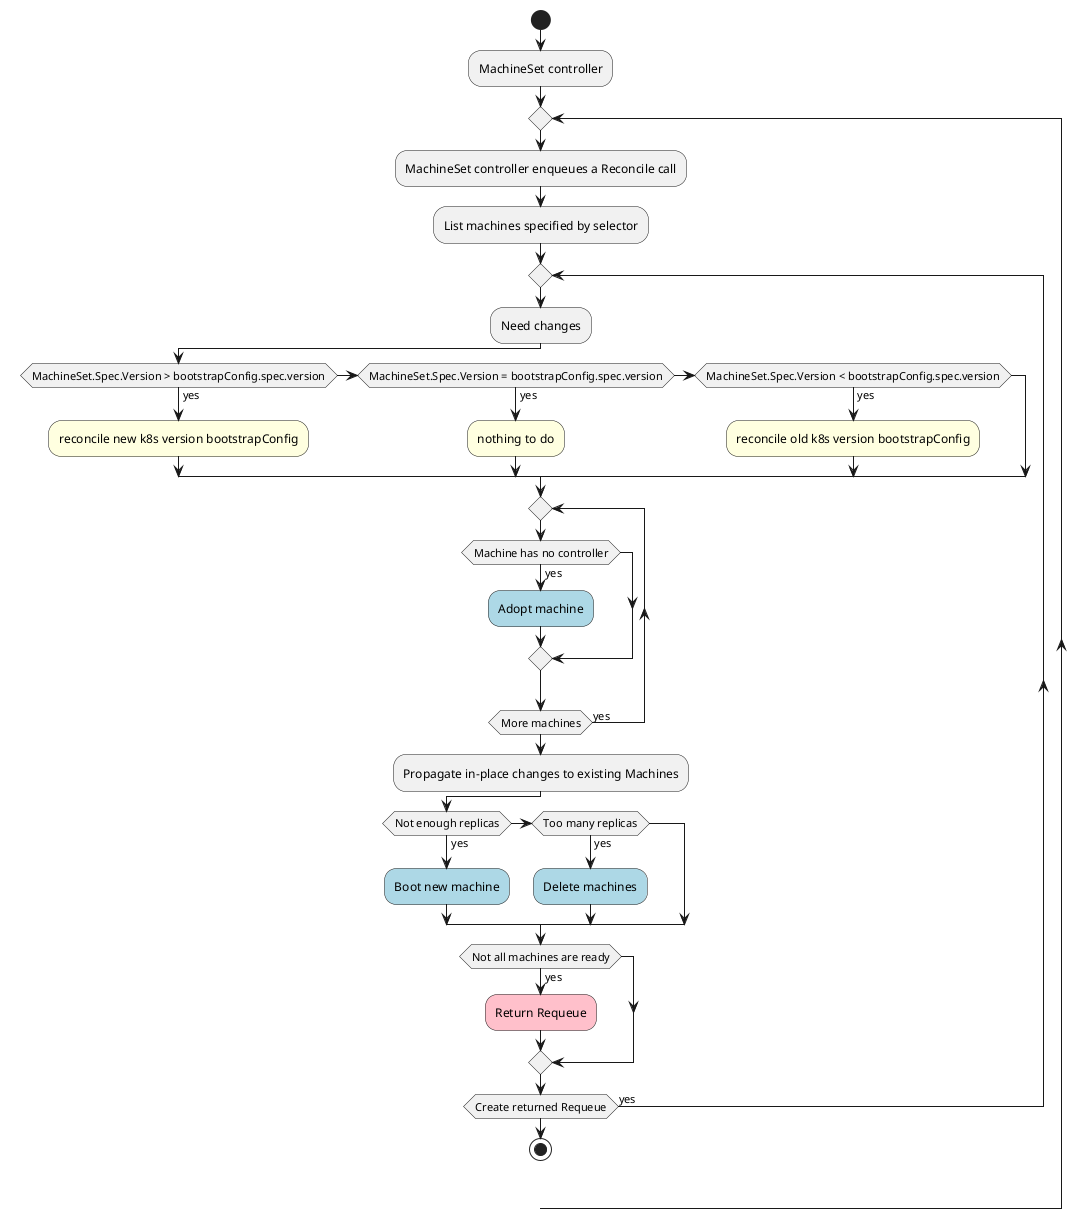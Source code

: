 @startuml cluster-admission-machineset-controller

start;
:MachineSet controller;

repeat
  :MachineSet controller enqueues a Reconcile call;
  :List machines specified by selector;
  repeat
    :Need changes;
    if (MachineSet.Spec.Version > bootstrapConfig.spec.version) then (yes)
        #LightYellow:reconcile new k8s version bootstrapConfig;
    elseif (MachineSet.Spec.Version = bootstrapConfig.spec.version) then (yes)
        #LightYellow:nothing to do;
    elseif (MachineSet.Spec.Version < bootstrapConfig.spec.version) then (yes)
        #LightYellow:reconcile old k8s version bootstrapConfig;
    endif
  repeat
    if (Machine has no controller) then (yes)
      #LightBlue:Adopt machine;
    endif
  repeat while (More machines) is (yes)
  :Propagate in-place changes to existing Machines;
  if (Not enough replicas) then (yes)
    #LightBlue:Boot new machine;
  elseif (Too many replicas) then (yes)
    #LightBlue:Delete machines;
  endif
  if (Not all machines are ready) then (yes)
    #Pink:Return Requeue;
  endif
repeat while (Create returned Requeue) is (yes)
stop;

@enduml